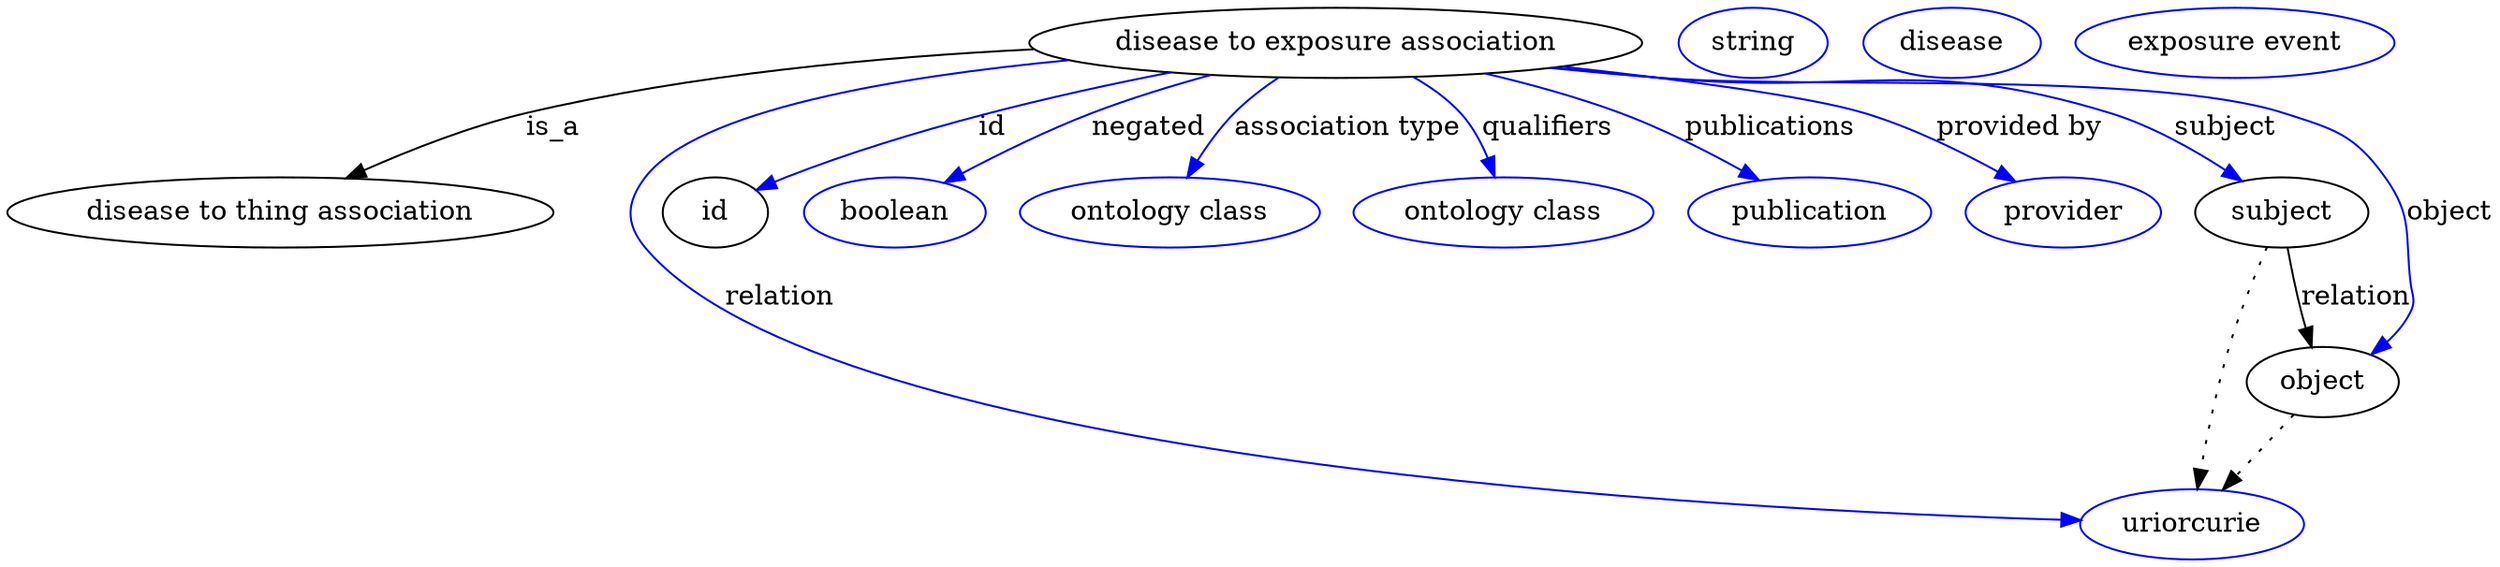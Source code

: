 digraph {
	graph [bb="0,0,1060.2,283"];
	node [label="\N"];
	"disease to exposure association"	[height=0.5,
		label="disease to exposure association",
		pos="568.24,265",
		width=3.358];
	"disease to thing association"	[height=0.5,
		pos="107.24,178",
		width=2.9789];
	"disease to exposure association" -> "disease to thing association"	[label=is_a,
		lp="217.24,221.5",
		pos="e,133.44,195.63 447.54,263.46 376.14,260.41 284.63,251.71 206.24,229 183.93,222.54 160.67,211.06 142.3,200.74"];
	relation	[color=blue,
		height=0.5,
		label=uriorcurie,
		pos="931.24,18",
		width=1.2638];
	"disease to exposure association" -> relation	[color=blue,
		label=relation,
		lp="325.24,134.5",
		pos="e,886.19,21.364 450.47,260.81 341.36,253.53 203.93,230.63 261.24,160 338.86,64.341 730.02,31.152 876.1,21.983",
		style=solid];
	id	[height=0.5,
		pos="297.24,178",
		width=0.75];
	"disease to exposure association" -> id	[color=blue,
		label=id,
		lp="434.74,221.5",
		pos="e,318.39,189.46 506.01,249.52 481.91,243.6 454.17,236.41 429.24,229 385.99,216.15 375.04,212.99 333.24,196 331.42,195.26 329.55,\
194.47 327.68,193.66",
		style=solid];
	negated	[color=blue,
		height=0.5,
		label=boolean,
		pos="380.24,178",
		width=1.0652];
	"disease to exposure association" -> negated	[color=blue,
		label=negated,
		lp="493.74,221.5",
		pos="e,403.2,192.72 520.81,248.28 505.15,242.67 487.76,236 472.24,229 451.83,219.79 429.76,207.87 412.35,197.97",
		style=solid];
	"association type"	[color=blue,
		height=0.5,
		label="ontology class",
		pos="498.24,178",
		width=1.7151];
	"disease to exposure association" -> "association type"	[color=blue,
		label="association type",
		lp="573.24,221.5",
		pos="e,507.18,196.02 547.35,247.21 541.16,241.74 534.61,235.42 529.24,229 523.05,221.6 517.2,212.86 512.29,204.77",
		style=solid];
	qualifiers	[color=blue,
		height=0.5,
		label="ontology class",
		pos="639.24,178",
		width=1.7151];
	"disease to exposure association" -> qualifiers	[color=blue,
		label=qualifiers,
		lp="651.74,221.5",
		pos="e,634.31,195.99 596.86,247.43 604.18,242.22 611.57,235.98 617.24,229 622.85,222.09 627.31,213.53 630.7,205.46",
		style=solid];
	publications	[color=blue,
		height=0.5,
		label=publication,
		pos="769.24,178",
		width=1.3902];
	"disease to exposure association" -> publications	[color=blue,
		label=publications,
		lp="744.74,221.5",
		pos="e,746.05,194.02 624.86,249.08 643.16,243.57 663.34,236.75 681.24,229 700.56,220.64 721.07,209.15 737.43,199.29",
		style=solid];
	"provided by"	[color=blue,
		height=0.5,
		label=provider,
		pos="877.24,178",
		width=1.1193];
	"disease to exposure association" -> "provided by"	[color=blue,
		label="provided by",
		lp="850.24,221.5",
		pos="e,855.13,193.28 655.87,252.56 704.22,245.68 759.04,236.77 782.24,229 804.66,221.49 828.2,209.14 846.23,198.59",
		style=solid];
	subject	[height=0.5,
		pos="971.24,178",
		width=0.99297];
	"disease to exposure association" -> subject	[color=blue,
		label=subject,
		lp="937.74,221.5",
		pos="e,952.41,193.55 653.88,252.27 668.34,250.41 683.21,248.59 697.24,247 781.52,237.46 806.61,255.33 887.24,229 907.66,222.33 928.42,\
210.04 944.19,199.31",
		style=solid];
	object	[height=0.5,
		pos="991.24,91",
		width=0.9027];
	"disease to exposure association" -> object	[color=blue,
		label=object,
		lp="1043.2,178",
		pos="e,1011,105.43 652.81,252.08 667.6,250.22 682.85,248.44 697.24,247 755.75,241.16 905.14,246.62 961.24,229 988.44,220.46 999.57,219.13 \
1016.2,196 1030.6,176.06 1025.6,166.44 1028.2,142 1029,135.37 1030.9,133.12 1028.2,127 1026,121.72 1022.5,116.87 1018.5,112.56",
		style=solid];
	association_id	[color=blue,
		height=0.5,
		label=string,
		pos="737.24,265",
		width=0.84854];
	subject -> relation	[pos="e,934.35,36.027 965.54,160.08 961.05,146.39 954.8,126.58 950.24,109 944.8,88.036 939.79,64.025 936.29,46.079",
		style=dotted];
	subject -> object	[label=relation,
		lp="1003.2,134.5",
		pos="e,987.27,108.89 975.29,159.8 978.04,148.09 981.75,132.34 984.89,118.97"];
	"disease to exposure association_subject"	[color=blue,
		height=0.5,
		label=disease,
		pos="822.24,265",
		width=1.011];
	object -> relation	[pos="e,944.94,35.205 977.92,74.243 970.19,65.088 960.28,53.364 951.58,43.074",
		style=dotted];
	"disease to exposure association_object"	[color=blue,
		height=0.5,
		label="exposure event",
		pos="940.24,265",
		width=1.7693];
}
